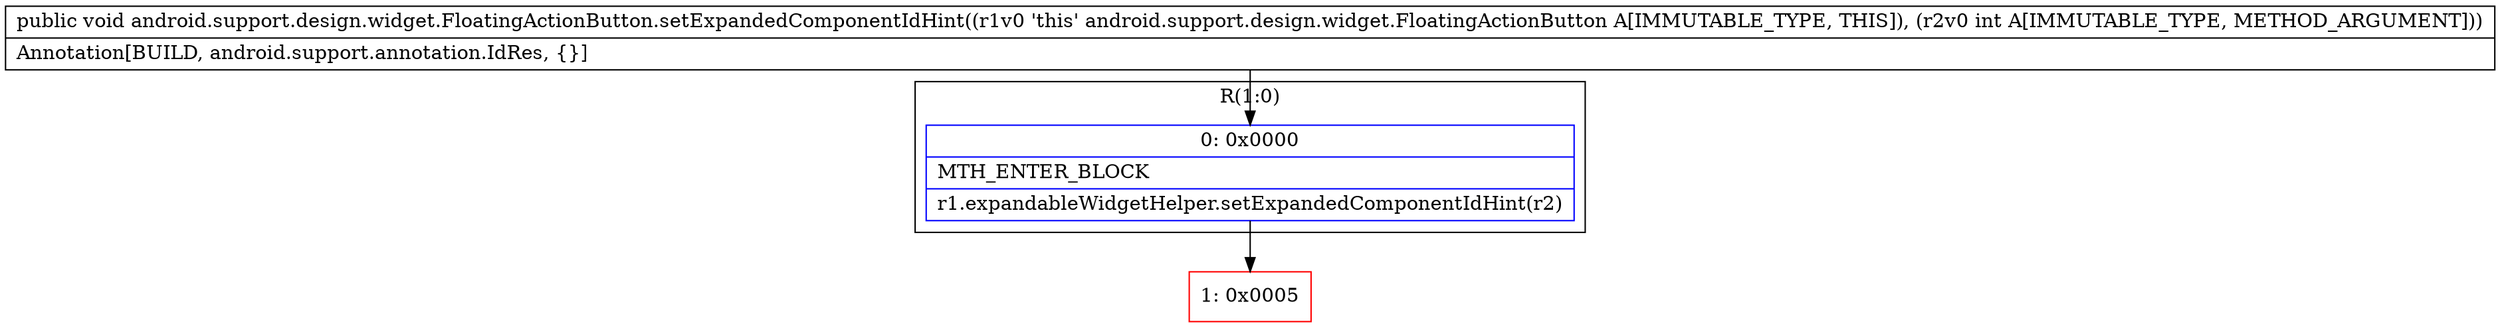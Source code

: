digraph "CFG forandroid.support.design.widget.FloatingActionButton.setExpandedComponentIdHint(I)V" {
subgraph cluster_Region_1232070822 {
label = "R(1:0)";
node [shape=record,color=blue];
Node_0 [shape=record,label="{0\:\ 0x0000|MTH_ENTER_BLOCK\l|r1.expandableWidgetHelper.setExpandedComponentIdHint(r2)\l}"];
}
Node_1 [shape=record,color=red,label="{1\:\ 0x0005}"];
MethodNode[shape=record,label="{public void android.support.design.widget.FloatingActionButton.setExpandedComponentIdHint((r1v0 'this' android.support.design.widget.FloatingActionButton A[IMMUTABLE_TYPE, THIS]), (r2v0 int A[IMMUTABLE_TYPE, METHOD_ARGUMENT]))  | Annotation[BUILD, android.support.annotation.IdRes, \{\}]\l}"];
MethodNode -> Node_0;
Node_0 -> Node_1;
}

